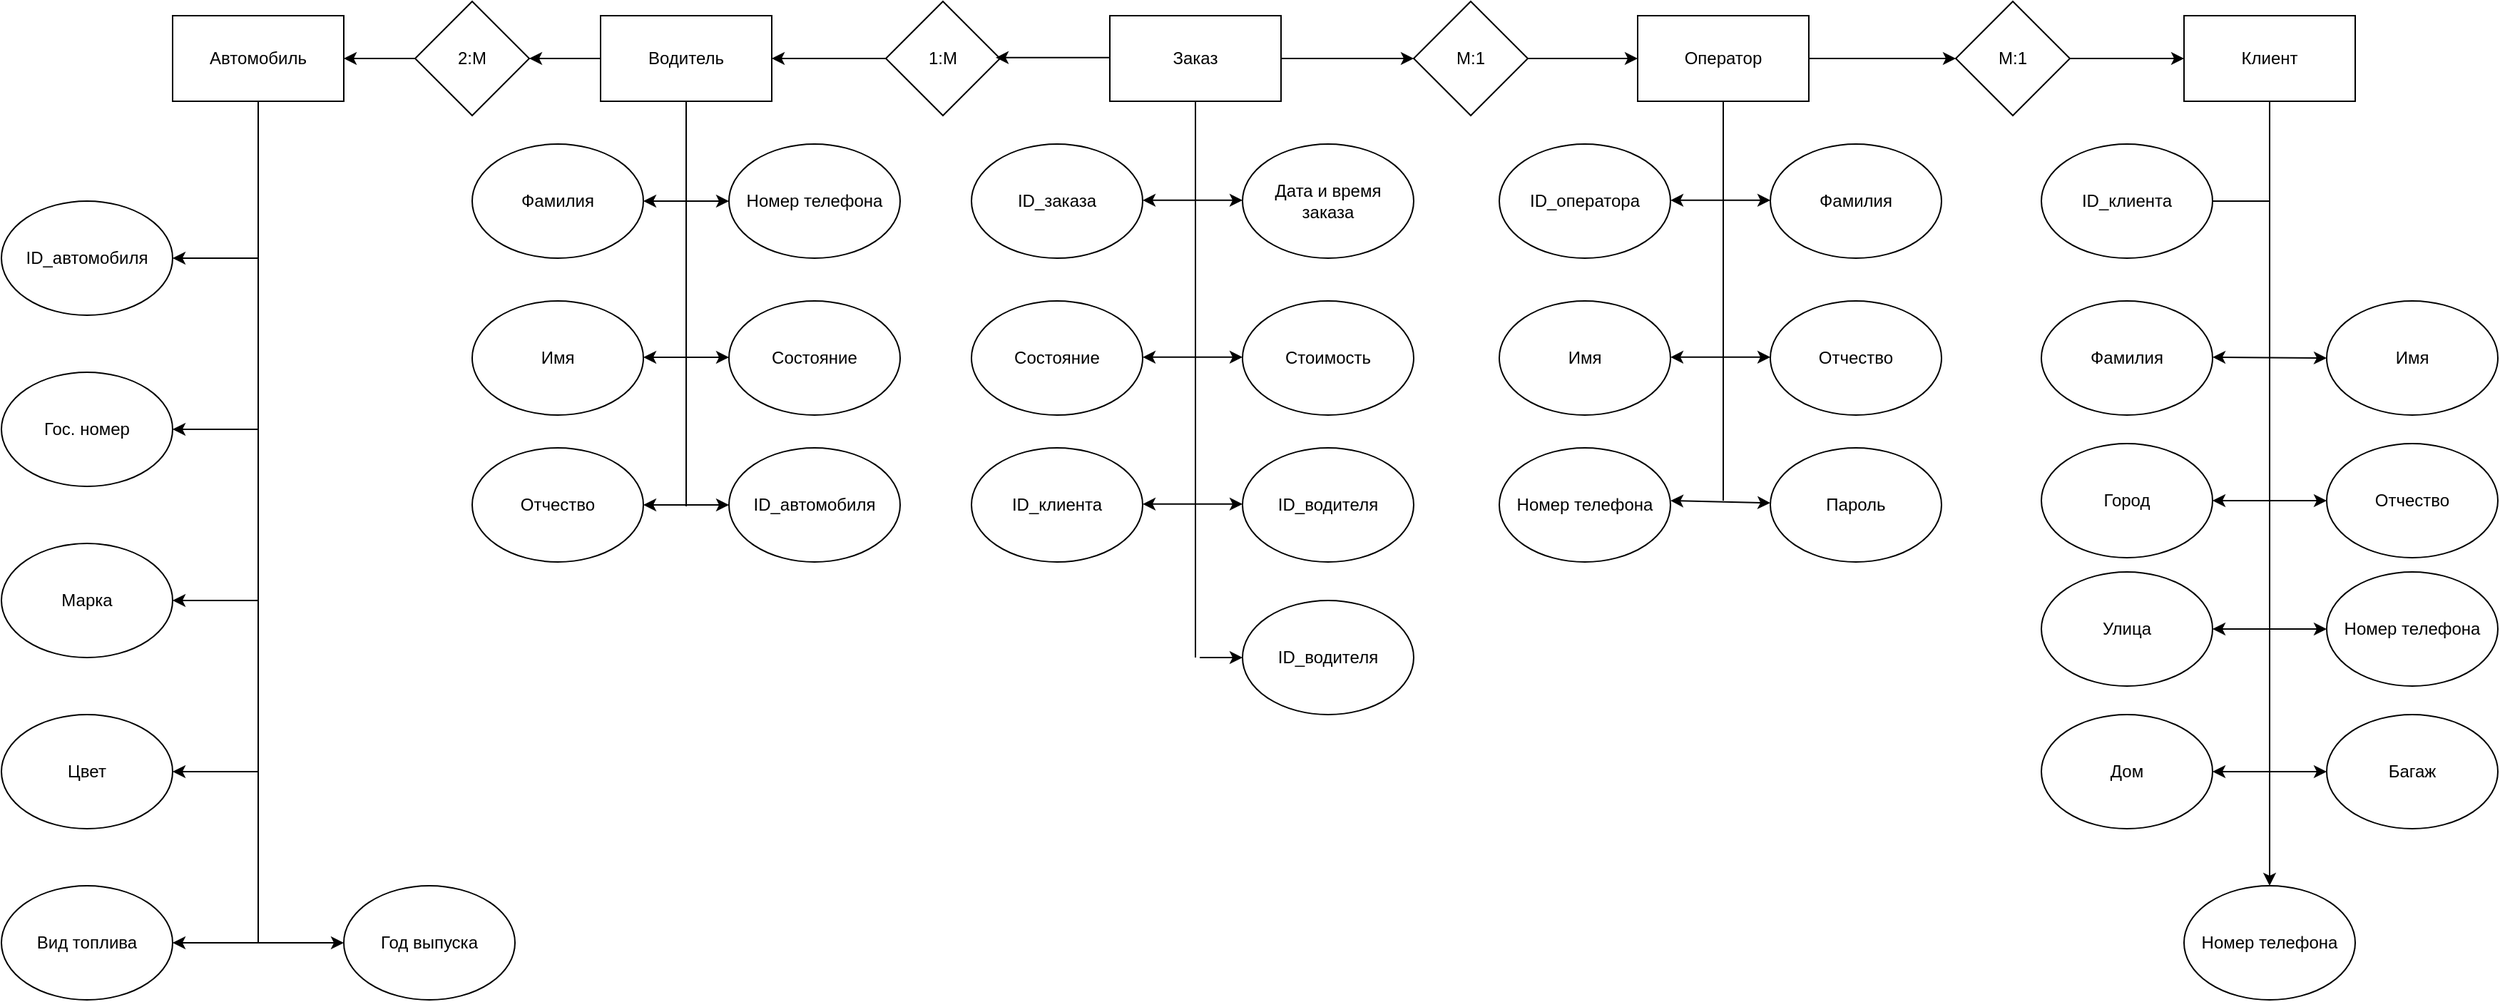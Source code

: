 <mxfile version="17.4.2" type="github">
  <diagram id="wJs7uezQoKORum_-_IQa" name="Page-1">
    <mxGraphModel dx="1422" dy="818" grid="1" gridSize="10" guides="1" tooltips="1" connect="1" arrows="1" fold="1" page="1" pageScale="1" pageWidth="2336" pageHeight="1654" math="0" shadow="0">
      <root>
        <mxCell id="0" />
        <mxCell id="1" parent="0" />
        <mxCell id="5lQl1Uw1KeCLuTtpGHMp-9" style="edgeStyle=orthogonalEdgeStyle;rounded=0;orthogonalLoop=1;jettySize=auto;html=1;exitX=0.5;exitY=1;exitDx=0;exitDy=0;entryX=0;entryY=0.5;entryDx=0;entryDy=0;" parent="1" source="5lQl1Uw1KeCLuTtpGHMp-1" target="5lQl1Uw1KeCLuTtpGHMp-8" edge="1">
          <mxGeometry relative="1" as="geometry">
            <mxPoint x="230" y="720" as="targetPoint" />
            <Array as="points">
              <mxPoint x="230" y="720" />
            </Array>
          </mxGeometry>
        </mxCell>
        <mxCell id="5lQl1Uw1KeCLuTtpGHMp-1" value="Автомобиль" style="rounded=0;whiteSpace=wrap;html=1;shadow=0;" parent="1" vertex="1">
          <mxGeometry x="170" y="70" width="120" height="60" as="geometry" />
        </mxCell>
        <mxCell id="5lQl1Uw1KeCLuTtpGHMp-2" value="ID_автомобиля" style="ellipse;whiteSpace=wrap;html=1;shadow=0;" parent="1" vertex="1">
          <mxGeometry x="50" y="200" width="120" height="80" as="geometry" />
        </mxCell>
        <mxCell id="5lQl1Uw1KeCLuTtpGHMp-4" value="Гос. номер" style="ellipse;whiteSpace=wrap;html=1;shadow=0;" parent="1" vertex="1">
          <mxGeometry x="50" y="320" width="120" height="80" as="geometry" />
        </mxCell>
        <mxCell id="5lQl1Uw1KeCLuTtpGHMp-5" value="Марка" style="ellipse;whiteSpace=wrap;html=1;shadow=0;" parent="1" vertex="1">
          <mxGeometry x="50" y="440" width="120" height="80" as="geometry" />
        </mxCell>
        <mxCell id="5lQl1Uw1KeCLuTtpGHMp-6" value="Цвет" style="ellipse;whiteSpace=wrap;html=1;shadow=0;" parent="1" vertex="1">
          <mxGeometry x="50" y="560" width="120" height="80" as="geometry" />
        </mxCell>
        <mxCell id="5lQl1Uw1KeCLuTtpGHMp-7" value="Вид топлива" style="ellipse;whiteSpace=wrap;html=1;shadow=0;" parent="1" vertex="1">
          <mxGeometry x="50" y="680" width="120" height="80" as="geometry" />
        </mxCell>
        <mxCell id="5lQl1Uw1KeCLuTtpGHMp-8" value="Год выпуска" style="ellipse;whiteSpace=wrap;html=1;shadow=0;" parent="1" vertex="1">
          <mxGeometry x="290" y="680" width="120" height="80" as="geometry" />
        </mxCell>
        <mxCell id="5lQl1Uw1KeCLuTtpGHMp-10" value="" style="endArrow=classic;html=1;rounded=0;entryX=1;entryY=0.5;entryDx=0;entryDy=0;" parent="1" target="5lQl1Uw1KeCLuTtpGHMp-7" edge="1">
          <mxGeometry width="50" height="50" relative="1" as="geometry">
            <mxPoint x="230" y="720" as="sourcePoint" />
            <mxPoint x="250" y="520" as="targetPoint" />
          </mxGeometry>
        </mxCell>
        <mxCell id="5lQl1Uw1KeCLuTtpGHMp-11" value="" style="endArrow=classic;html=1;rounded=0;entryX=1;entryY=0.5;entryDx=0;entryDy=0;" parent="1" target="5lQl1Uw1KeCLuTtpGHMp-6" edge="1">
          <mxGeometry width="50" height="50" relative="1" as="geometry">
            <mxPoint x="230" y="600" as="sourcePoint" />
            <mxPoint x="250" y="430" as="targetPoint" />
          </mxGeometry>
        </mxCell>
        <mxCell id="5lQl1Uw1KeCLuTtpGHMp-12" value="" style="endArrow=classic;html=1;rounded=0;entryX=1;entryY=0.5;entryDx=0;entryDy=0;" parent="1" target="5lQl1Uw1KeCLuTtpGHMp-5" edge="1">
          <mxGeometry width="50" height="50" relative="1" as="geometry">
            <mxPoint x="230" y="480" as="sourcePoint" />
            <mxPoint x="250" y="430" as="targetPoint" />
          </mxGeometry>
        </mxCell>
        <mxCell id="5lQl1Uw1KeCLuTtpGHMp-13" value="" style="endArrow=classic;html=1;rounded=0;entryX=1;entryY=0.5;entryDx=0;entryDy=0;" parent="1" target="5lQl1Uw1KeCLuTtpGHMp-4" edge="1">
          <mxGeometry width="50" height="50" relative="1" as="geometry">
            <mxPoint x="230" y="360" as="sourcePoint" />
            <mxPoint x="250" y="310" as="targetPoint" />
          </mxGeometry>
        </mxCell>
        <mxCell id="5lQl1Uw1KeCLuTtpGHMp-14" value="" style="endArrow=classic;html=1;rounded=0;entryX=1;entryY=0.5;entryDx=0;entryDy=0;" parent="1" target="5lQl1Uw1KeCLuTtpGHMp-2" edge="1">
          <mxGeometry width="50" height="50" relative="1" as="geometry">
            <mxPoint x="230" y="240" as="sourcePoint" />
            <mxPoint x="250" y="310" as="targetPoint" />
          </mxGeometry>
        </mxCell>
        <mxCell id="5lQl1Uw1KeCLuTtpGHMp-16" value="" style="edgeStyle=orthogonalEdgeStyle;rounded=0;orthogonalLoop=1;jettySize=auto;html=1;" parent="1" source="5lQl1Uw1KeCLuTtpGHMp-15" target="5lQl1Uw1KeCLuTtpGHMp-1" edge="1">
          <mxGeometry relative="1" as="geometry" />
        </mxCell>
        <mxCell id="5lQl1Uw1KeCLuTtpGHMp-15" value="2:М" style="rhombus;whiteSpace=wrap;html=1;shadow=0;" parent="1" vertex="1">
          <mxGeometry x="340" y="60" width="80" height="80" as="geometry" />
        </mxCell>
        <mxCell id="5lQl1Uw1KeCLuTtpGHMp-18" value="" style="edgeStyle=orthogonalEdgeStyle;rounded=0;orthogonalLoop=1;jettySize=auto;html=1;" parent="1" source="5lQl1Uw1KeCLuTtpGHMp-17" target="5lQl1Uw1KeCLuTtpGHMp-15" edge="1">
          <mxGeometry relative="1" as="geometry" />
        </mxCell>
        <mxCell id="5lQl1Uw1KeCLuTtpGHMp-17" value="Водитель" style="rounded=0;whiteSpace=wrap;html=1;shadow=0;" parent="1" vertex="1">
          <mxGeometry x="470" y="70" width="120" height="60" as="geometry" />
        </mxCell>
        <mxCell id="5lQl1Uw1KeCLuTtpGHMp-19" value="Фамилия" style="ellipse;whiteSpace=wrap;html=1;shadow=0;" parent="1" vertex="1">
          <mxGeometry x="380" y="160" width="120" height="80" as="geometry" />
        </mxCell>
        <mxCell id="5lQl1Uw1KeCLuTtpGHMp-20" value="Имя" style="ellipse;whiteSpace=wrap;html=1;shadow=0;" parent="1" vertex="1">
          <mxGeometry x="380" y="270" width="120" height="80" as="geometry" />
        </mxCell>
        <mxCell id="5lQl1Uw1KeCLuTtpGHMp-21" value="Отчество" style="ellipse;whiteSpace=wrap;html=1;shadow=0;" parent="1" vertex="1">
          <mxGeometry x="380" y="373" width="120" height="80" as="geometry" />
        </mxCell>
        <mxCell id="5lQl1Uw1KeCLuTtpGHMp-22" value="Номер телефона" style="ellipse;whiteSpace=wrap;html=1;shadow=0;" parent="1" vertex="1">
          <mxGeometry x="560" y="160" width="120" height="80" as="geometry" />
        </mxCell>
        <mxCell id="5lQl1Uw1KeCLuTtpGHMp-23" value="Состояние" style="ellipse;whiteSpace=wrap;html=1;shadow=0;" parent="1" vertex="1">
          <mxGeometry x="560" y="270" width="120" height="80" as="geometry" />
        </mxCell>
        <mxCell id="5lQl1Uw1KeCLuTtpGHMp-24" value="ID_автомобиля" style="ellipse;whiteSpace=wrap;html=1;shadow=0;" parent="1" vertex="1">
          <mxGeometry x="560" y="373" width="120" height="80" as="geometry" />
        </mxCell>
        <mxCell id="5lQl1Uw1KeCLuTtpGHMp-26" value="" style="endArrow=classic;startArrow=classic;html=1;rounded=0;entryX=0;entryY=0.5;entryDx=0;entryDy=0;exitX=1;exitY=0.5;exitDx=0;exitDy=0;" parent="1" source="5lQl1Uw1KeCLuTtpGHMp-19" target="5lQl1Uw1KeCLuTtpGHMp-22" edge="1">
          <mxGeometry width="50" height="50" relative="1" as="geometry">
            <mxPoint x="505" y="225" as="sourcePoint" />
            <mxPoint x="555" y="175" as="targetPoint" />
          </mxGeometry>
        </mxCell>
        <mxCell id="5lQl1Uw1KeCLuTtpGHMp-27" value="" style="endArrow=classic;startArrow=classic;html=1;rounded=0;entryX=0;entryY=0.5;entryDx=0;entryDy=0;exitX=1;exitY=0.5;exitDx=0;exitDy=0;" parent="1" edge="1">
          <mxGeometry width="50" height="50" relative="1" as="geometry">
            <mxPoint x="500" y="309.5" as="sourcePoint" />
            <mxPoint x="560" y="309.5" as="targetPoint" />
          </mxGeometry>
        </mxCell>
        <mxCell id="5lQl1Uw1KeCLuTtpGHMp-28" value="" style="endArrow=classic;startArrow=classic;html=1;rounded=0;entryX=0;entryY=0.5;entryDx=0;entryDy=0;exitX=1;exitY=0.5;exitDx=0;exitDy=0;" parent="1" edge="1">
          <mxGeometry width="50" height="50" relative="1" as="geometry">
            <mxPoint x="500" y="413" as="sourcePoint" />
            <mxPoint x="560" y="413" as="targetPoint" />
          </mxGeometry>
        </mxCell>
        <mxCell id="5lQl1Uw1KeCLuTtpGHMp-29" value="" style="endArrow=none;html=1;rounded=0;entryX=0.5;entryY=1;entryDx=0;entryDy=0;" parent="1" target="5lQl1Uw1KeCLuTtpGHMp-17" edge="1">
          <mxGeometry width="50" height="50" relative="1" as="geometry">
            <mxPoint x="530" y="414" as="sourcePoint" />
            <mxPoint x="580" y="364" as="targetPoint" />
          </mxGeometry>
        </mxCell>
        <mxCell id="5lQl1Uw1KeCLuTtpGHMp-30" value="1:М" style="rhombus;whiteSpace=wrap;html=1;shadow=0;" parent="1" vertex="1">
          <mxGeometry x="670" y="60" width="80" height="80" as="geometry" />
        </mxCell>
        <mxCell id="5lQl1Uw1KeCLuTtpGHMp-32" value="Заказ" style="rounded=0;whiteSpace=wrap;html=1;shadow=0;" parent="1" vertex="1">
          <mxGeometry x="827" y="70" width="120" height="60" as="geometry" />
        </mxCell>
        <mxCell id="5lQl1Uw1KeCLuTtpGHMp-36" value="ID_заказа" style="ellipse;whiteSpace=wrap;html=1;shadow=0;" parent="1" vertex="1">
          <mxGeometry x="730" y="160" width="120" height="80" as="geometry" />
        </mxCell>
        <mxCell id="5lQl1Uw1KeCLuTtpGHMp-37" value="Состояние" style="ellipse;whiteSpace=wrap;html=1;shadow=0;" parent="1" vertex="1">
          <mxGeometry x="730" y="270" width="120" height="80" as="geometry" />
        </mxCell>
        <mxCell id="5lQl1Uw1KeCLuTtpGHMp-38" value="Номер телефона" style="ellipse;whiteSpace=wrap;html=1;shadow=0;" parent="1" vertex="1">
          <mxGeometry x="1580" y="680" width="120" height="80" as="geometry" />
        </mxCell>
        <mxCell id="5lQl1Uw1KeCLuTtpGHMp-39" value="Улица" style="ellipse;whiteSpace=wrap;html=1;shadow=0;" parent="1" vertex="1">
          <mxGeometry x="1480" y="460" width="120" height="80" as="geometry" />
        </mxCell>
        <mxCell id="5lQl1Uw1KeCLuTtpGHMp-40" value="Дом" style="ellipse;whiteSpace=wrap;html=1;shadow=0;" parent="1" vertex="1">
          <mxGeometry x="1480" y="560" width="120" height="80" as="geometry" />
        </mxCell>
        <mxCell id="5lQl1Uw1KeCLuTtpGHMp-41" value="Багаж" style="ellipse;whiteSpace=wrap;html=1;shadow=0;" parent="1" vertex="1">
          <mxGeometry x="1680" y="560" width="120" height="80" as="geometry" />
        </mxCell>
        <mxCell id="5lQl1Uw1KeCLuTtpGHMp-42" value="Стоимость" style="ellipse;whiteSpace=wrap;html=1;shadow=0;" parent="1" vertex="1">
          <mxGeometry x="920" y="270" width="120" height="80" as="geometry" />
        </mxCell>
        <mxCell id="5lQl1Uw1KeCLuTtpGHMp-43" value="ID_водителя" style="ellipse;whiteSpace=wrap;html=1;shadow=0;" parent="1" vertex="1">
          <mxGeometry x="920" y="373" width="120" height="80" as="geometry" />
        </mxCell>
        <mxCell id="5lQl1Uw1KeCLuTtpGHMp-44" value="ID_водителя" style="ellipse;whiteSpace=wrap;html=1;shadow=0;" parent="1" vertex="1">
          <mxGeometry x="920" y="480" width="120" height="80" as="geometry" />
        </mxCell>
        <mxCell id="5lQl1Uw1KeCLuTtpGHMp-46" value="Дата и время &lt;br&gt;заказа" style="ellipse;whiteSpace=wrap;html=1;shadow=0;" parent="1" vertex="1">
          <mxGeometry x="920" y="160" width="120" height="80" as="geometry" />
        </mxCell>
        <mxCell id="5lQl1Uw1KeCLuTtpGHMp-48" value="" style="endArrow=none;html=1;rounded=0;entryX=0.5;entryY=1;entryDx=0;entryDy=0;" parent="1" target="5lQl1Uw1KeCLuTtpGHMp-32" edge="1">
          <mxGeometry width="50" height="50" relative="1" as="geometry">
            <mxPoint x="887" y="520" as="sourcePoint" />
            <mxPoint x="970" y="380" as="targetPoint" />
          </mxGeometry>
        </mxCell>
        <mxCell id="5lQl1Uw1KeCLuTtpGHMp-49" value="" style="endArrow=classic;startArrow=classic;html=1;rounded=0;exitX=1;exitY=0.5;exitDx=0;exitDy=0;entryX=0;entryY=0.5;entryDx=0;entryDy=0;" parent="1" source="5lQl1Uw1KeCLuTtpGHMp-40" target="5lQl1Uw1KeCLuTtpGHMp-41" edge="1">
          <mxGeometry width="50" height="50" relative="1" as="geometry">
            <mxPoint x="1620" y="520" as="sourcePoint" />
            <mxPoint x="1680" y="520" as="targetPoint" />
          </mxGeometry>
        </mxCell>
        <mxCell id="5lQl1Uw1KeCLuTtpGHMp-51" value="" style="endArrow=classic;startArrow=classic;html=1;rounded=0;exitX=1;exitY=0.5;exitDx=0;exitDy=0;entryX=0;entryY=0.5;entryDx=0;entryDy=0;" parent="1" edge="1">
          <mxGeometry width="50" height="50" relative="1" as="geometry">
            <mxPoint x="850.0" y="412.41" as="sourcePoint" />
            <mxPoint x="920.0" y="412.41" as="targetPoint" />
          </mxGeometry>
        </mxCell>
        <mxCell id="5lQl1Uw1KeCLuTtpGHMp-52" value="" style="endArrow=classic;startArrow=classic;html=1;rounded=0;exitX=1;exitY=0.5;exitDx=0;exitDy=0;entryX=0;entryY=0.5;entryDx=0;entryDy=0;" parent="1" edge="1">
          <mxGeometry width="50" height="50" relative="1" as="geometry">
            <mxPoint x="850.0" y="309.41" as="sourcePoint" />
            <mxPoint x="920.0" y="309.41" as="targetPoint" />
          </mxGeometry>
        </mxCell>
        <mxCell id="5lQl1Uw1KeCLuTtpGHMp-53" value="" style="endArrow=classic;startArrow=classic;html=1;rounded=0;exitX=1;exitY=0.5;exitDx=0;exitDy=0;entryX=0;entryY=0.5;entryDx=0;entryDy=0;" parent="1" edge="1">
          <mxGeometry width="50" height="50" relative="1" as="geometry">
            <mxPoint x="850.0" y="199.41" as="sourcePoint" />
            <mxPoint x="920.0" y="199.41" as="targetPoint" />
          </mxGeometry>
        </mxCell>
        <mxCell id="5lQl1Uw1KeCLuTtpGHMp-54" style="edgeStyle=orthogonalEdgeStyle;rounded=0;orthogonalLoop=1;jettySize=auto;html=1;exitX=1;exitY=0.5;exitDx=0;exitDy=0;entryX=0;entryY=0.5;entryDx=0;entryDy=0;" parent="1" source="5lQl1Uw1KeCLuTtpGHMp-55" target="5lQl1Uw1KeCLuTtpGHMp-56" edge="1">
          <mxGeometry relative="1" as="geometry" />
        </mxCell>
        <mxCell id="5lQl1Uw1KeCLuTtpGHMp-55" value="М:1" style="rhombus;whiteSpace=wrap;html=1;shadow=0;" parent="1" vertex="1">
          <mxGeometry x="1040" y="60" width="80" height="80" as="geometry" />
        </mxCell>
        <mxCell id="5lQl1Uw1KeCLuTtpGHMp-56" value="Оператор" style="rounded=0;whiteSpace=wrap;html=1;shadow=0;" parent="1" vertex="1">
          <mxGeometry x="1197" y="70" width="120" height="60" as="geometry" />
        </mxCell>
        <mxCell id="5lQl1Uw1KeCLuTtpGHMp-57" value="ID_оператора" style="ellipse;whiteSpace=wrap;html=1;shadow=0;" parent="1" vertex="1">
          <mxGeometry x="1100" y="160" width="120" height="80" as="geometry" />
        </mxCell>
        <mxCell id="5lQl1Uw1KeCLuTtpGHMp-58" value="Имя" style="ellipse;whiteSpace=wrap;html=1;shadow=0;" parent="1" vertex="1">
          <mxGeometry x="1100" y="270" width="120" height="80" as="geometry" />
        </mxCell>
        <mxCell id="5lQl1Uw1KeCLuTtpGHMp-59" value="Номер телефона" style="ellipse;whiteSpace=wrap;html=1;shadow=0;" parent="1" vertex="1">
          <mxGeometry x="1100" y="373" width="120" height="80" as="geometry" />
        </mxCell>
        <mxCell id="5lQl1Uw1KeCLuTtpGHMp-62" value="Отчество" style="ellipse;whiteSpace=wrap;html=1;shadow=0;" parent="1" vertex="1">
          <mxGeometry x="1290" y="270" width="120" height="80" as="geometry" />
        </mxCell>
        <mxCell id="5lQl1Uw1KeCLuTtpGHMp-63" value="Пароль" style="ellipse;whiteSpace=wrap;html=1;shadow=0;" parent="1" vertex="1">
          <mxGeometry x="1290" y="373" width="120" height="80" as="geometry" />
        </mxCell>
        <mxCell id="5lQl1Uw1KeCLuTtpGHMp-66" value="Фамилия" style="ellipse;whiteSpace=wrap;html=1;shadow=0;" parent="1" vertex="1">
          <mxGeometry x="1290" y="160" width="120" height="80" as="geometry" />
        </mxCell>
        <mxCell id="5lQl1Uw1KeCLuTtpGHMp-71" value="" style="endArrow=classic;startArrow=classic;html=1;rounded=0;exitX=1;exitY=0.5;exitDx=0;exitDy=0;entryX=0;entryY=0.5;entryDx=0;entryDy=0;" parent="1" edge="1">
          <mxGeometry width="50" height="50" relative="1" as="geometry">
            <mxPoint x="1220" y="309.41" as="sourcePoint" />
            <mxPoint x="1290.0" y="309.41" as="targetPoint" />
          </mxGeometry>
        </mxCell>
        <mxCell id="5lQl1Uw1KeCLuTtpGHMp-72" value="" style="endArrow=classic;startArrow=classic;html=1;rounded=0;exitX=1;exitY=0.5;exitDx=0;exitDy=0;entryX=0;entryY=0.5;entryDx=0;entryDy=0;" parent="1" edge="1">
          <mxGeometry width="50" height="50" relative="1" as="geometry">
            <mxPoint x="1220" y="199.41" as="sourcePoint" />
            <mxPoint x="1290.0" y="199.41" as="targetPoint" />
          </mxGeometry>
        </mxCell>
        <mxCell id="5lQl1Uw1KeCLuTtpGHMp-73" value="" style="endArrow=classic;html=1;rounded=0;exitX=1;exitY=0.5;exitDx=0;exitDy=0;entryX=0;entryY=0.5;entryDx=0;entryDy=0;" parent="1" source="5lQl1Uw1KeCLuTtpGHMp-32" target="5lQl1Uw1KeCLuTtpGHMp-55" edge="1">
          <mxGeometry width="50" height="50" relative="1" as="geometry">
            <mxPoint x="1130" y="300" as="sourcePoint" />
            <mxPoint x="1180" y="250" as="targetPoint" />
          </mxGeometry>
        </mxCell>
        <mxCell id="5lQl1Uw1KeCLuTtpGHMp-75" value="" style="endArrow=none;html=1;rounded=0;entryX=0.5;entryY=1;entryDx=0;entryDy=0;" parent="1" target="5lQl1Uw1KeCLuTtpGHMp-56" edge="1">
          <mxGeometry width="50" height="50" relative="1" as="geometry">
            <mxPoint x="1257" y="410" as="sourcePoint" />
            <mxPoint x="1350" y="360" as="targetPoint" />
          </mxGeometry>
        </mxCell>
        <mxCell id="5lQl1Uw1KeCLuTtpGHMp-76" value="" style="endArrow=classic;startArrow=classic;html=1;rounded=0;" parent="1" target="5lQl1Uw1KeCLuTtpGHMp-63" edge="1">
          <mxGeometry width="50" height="50" relative="1" as="geometry">
            <mxPoint x="1220" y="410" as="sourcePoint" />
            <mxPoint x="1270" y="360" as="targetPoint" />
          </mxGeometry>
        </mxCell>
        <mxCell id="5lQl1Uw1KeCLuTtpGHMp-77" value="" style="endArrow=classic;html=1;rounded=0;exitX=0;exitY=0.5;exitDx=0;exitDy=0;entryX=1;entryY=0.5;entryDx=0;entryDy=0;" parent="1" source="5lQl1Uw1KeCLuTtpGHMp-30" target="5lQl1Uw1KeCLuTtpGHMp-17" edge="1">
          <mxGeometry width="50" height="50" relative="1" as="geometry">
            <mxPoint x="780" y="270" as="sourcePoint" />
            <mxPoint x="830" y="220" as="targetPoint" />
          </mxGeometry>
        </mxCell>
        <mxCell id="5lQl1Uw1KeCLuTtpGHMp-78" value="" style="endArrow=classic;html=1;rounded=0;exitX=0;exitY=0.5;exitDx=0;exitDy=0;entryX=1;entryY=0.5;entryDx=0;entryDy=0;" parent="1" edge="1">
          <mxGeometry width="50" height="50" relative="1" as="geometry">
            <mxPoint x="827" y="99.41" as="sourcePoint" />
            <mxPoint x="747" y="99.41" as="targetPoint" />
          </mxGeometry>
        </mxCell>
        <mxCell id="meRYUjHHzLRyodwDLkzw-1" style="edgeStyle=orthogonalEdgeStyle;rounded=0;orthogonalLoop=1;jettySize=auto;html=1;exitX=1;exitY=0.5;exitDx=0;exitDy=0;entryX=0;entryY=0.5;entryDx=0;entryDy=0;" edge="1" parent="1" source="meRYUjHHzLRyodwDLkzw-2" target="meRYUjHHzLRyodwDLkzw-3">
          <mxGeometry relative="1" as="geometry" />
        </mxCell>
        <mxCell id="meRYUjHHzLRyodwDLkzw-2" value="М:1" style="rhombus;whiteSpace=wrap;html=1;shadow=0;" vertex="1" parent="1">
          <mxGeometry x="1420" y="60" width="80" height="80" as="geometry" />
        </mxCell>
        <mxCell id="meRYUjHHzLRyodwDLkzw-3" value="Клиент" style="rounded=0;whiteSpace=wrap;html=1;shadow=0;" vertex="1" parent="1">
          <mxGeometry x="1580" y="70" width="120" height="60" as="geometry" />
        </mxCell>
        <mxCell id="meRYUjHHzLRyodwDLkzw-4" value="ID_клиента" style="ellipse;whiteSpace=wrap;html=1;shadow=0;" vertex="1" parent="1">
          <mxGeometry x="1480" y="160" width="120" height="80" as="geometry" />
        </mxCell>
        <mxCell id="meRYUjHHzLRyodwDLkzw-5" value="Имя" style="ellipse;whiteSpace=wrap;html=1;shadow=0;" vertex="1" parent="1">
          <mxGeometry x="1680" y="270" width="120" height="80" as="geometry" />
        </mxCell>
        <mxCell id="meRYUjHHzLRyodwDLkzw-6" value="Номер телефона" style="ellipse;whiteSpace=wrap;html=1;shadow=0;" vertex="1" parent="1">
          <mxGeometry x="1680" y="460" width="120" height="80" as="geometry" />
        </mxCell>
        <mxCell id="meRYUjHHzLRyodwDLkzw-7" value="Отчество" style="ellipse;whiteSpace=wrap;html=1;shadow=0;" vertex="1" parent="1">
          <mxGeometry x="1680" y="370" width="120" height="80" as="geometry" />
        </mxCell>
        <mxCell id="meRYUjHHzLRyodwDLkzw-9" value="Фамилия" style="ellipse;whiteSpace=wrap;html=1;shadow=0;" vertex="1" parent="1">
          <mxGeometry x="1480" y="270" width="120" height="80" as="geometry" />
        </mxCell>
        <mxCell id="meRYUjHHzLRyodwDLkzw-10" value="" style="endArrow=classic;startArrow=classic;html=1;rounded=0;exitX=1;exitY=0.5;exitDx=0;exitDy=0;entryX=0;entryY=0.5;entryDx=0;entryDy=0;" edge="1" parent="1" target="meRYUjHHzLRyodwDLkzw-5">
          <mxGeometry width="50" height="50" relative="1" as="geometry">
            <mxPoint x="1600" y="309.41" as="sourcePoint" />
            <mxPoint x="1670.0" y="309.41" as="targetPoint" />
          </mxGeometry>
        </mxCell>
        <mxCell id="meRYUjHHzLRyodwDLkzw-12" value="" style="endArrow=none;html=1;rounded=0;entryX=0.5;entryY=1;entryDx=0;entryDy=0;" edge="1" parent="1" target="meRYUjHHzLRyodwDLkzw-3">
          <mxGeometry width="50" height="50" relative="1" as="geometry">
            <mxPoint x="1640" y="410" as="sourcePoint" />
            <mxPoint x="1730" y="360" as="targetPoint" />
          </mxGeometry>
        </mxCell>
        <mxCell id="meRYUjHHzLRyodwDLkzw-13" value="" style="endArrow=classic;startArrow=classic;html=1;rounded=0;entryX=0;entryY=0.5;entryDx=0;entryDy=0;" edge="1" parent="1" target="meRYUjHHzLRyodwDLkzw-7">
          <mxGeometry width="50" height="50" relative="1" as="geometry">
            <mxPoint x="1600" y="410" as="sourcePoint" />
            <mxPoint x="1670" y="410" as="targetPoint" />
          </mxGeometry>
        </mxCell>
        <mxCell id="meRYUjHHzLRyodwDLkzw-14" style="edgeStyle=orthogonalEdgeStyle;rounded=0;orthogonalLoop=1;jettySize=auto;html=1;exitX=1;exitY=0.5;exitDx=0;exitDy=0;entryX=0;entryY=0.5;entryDx=0;entryDy=0;" edge="1" parent="1" source="5lQl1Uw1KeCLuTtpGHMp-56" target="meRYUjHHzLRyodwDLkzw-2">
          <mxGeometry relative="1" as="geometry">
            <mxPoint x="1130" y="110" as="sourcePoint" />
            <mxPoint x="1207" y="110" as="targetPoint" />
          </mxGeometry>
        </mxCell>
        <mxCell id="meRYUjHHzLRyodwDLkzw-15" value="" style="endArrow=none;html=1;rounded=0;" edge="1" parent="1">
          <mxGeometry width="50" height="50" relative="1" as="geometry">
            <mxPoint x="1640" y="520" as="sourcePoint" />
            <mxPoint x="1640" y="410" as="targetPoint" />
          </mxGeometry>
        </mxCell>
        <mxCell id="meRYUjHHzLRyodwDLkzw-16" value="" style="endArrow=classic;html=1;rounded=0;entryX=0.5;entryY=0;entryDx=0;entryDy=0;" edge="1" parent="1" target="5lQl1Uw1KeCLuTtpGHMp-38">
          <mxGeometry width="50" height="50" relative="1" as="geometry">
            <mxPoint x="1640" y="520" as="sourcePoint" />
            <mxPoint x="1640" y="600" as="targetPoint" />
          </mxGeometry>
        </mxCell>
        <mxCell id="meRYUjHHzLRyodwDLkzw-17" value="ID_клиента" style="ellipse;whiteSpace=wrap;html=1;shadow=0;" vertex="1" parent="1">
          <mxGeometry x="730" y="373" width="120" height="80" as="geometry" />
        </mxCell>
        <mxCell id="meRYUjHHzLRyodwDLkzw-18" value="" style="endArrow=classic;html=1;rounded=0;entryX=0;entryY=0.5;entryDx=0;entryDy=0;" edge="1" parent="1" target="5lQl1Uw1KeCLuTtpGHMp-44">
          <mxGeometry width="50" height="50" relative="1" as="geometry">
            <mxPoint x="890" y="520" as="sourcePoint" />
            <mxPoint x="1250" y="320" as="targetPoint" />
          </mxGeometry>
        </mxCell>
        <mxCell id="meRYUjHHzLRyodwDLkzw-19" value="" style="endArrow=none;html=1;rounded=0;exitX=1;exitY=0.5;exitDx=0;exitDy=0;" edge="1" parent="1" source="meRYUjHHzLRyodwDLkzw-4">
          <mxGeometry width="50" height="50" relative="1" as="geometry">
            <mxPoint x="1630" y="470" as="sourcePoint" />
            <mxPoint x="1640" y="200" as="targetPoint" />
          </mxGeometry>
        </mxCell>
        <mxCell id="meRYUjHHzLRyodwDLkzw-20" value="Город" style="ellipse;whiteSpace=wrap;html=1;shadow=0;" vertex="1" parent="1">
          <mxGeometry x="1480" y="370" width="120" height="80" as="geometry" />
        </mxCell>
        <mxCell id="meRYUjHHzLRyodwDLkzw-21" value="" style="endArrow=classic;startArrow=classic;html=1;rounded=0;exitX=1;exitY=0.5;exitDx=0;exitDy=0;entryX=0;entryY=0.5;entryDx=0;entryDy=0;" edge="1" parent="1" source="5lQl1Uw1KeCLuTtpGHMp-39" target="meRYUjHHzLRyodwDLkzw-6">
          <mxGeometry width="50" height="50" relative="1" as="geometry">
            <mxPoint x="1240" y="480" as="sourcePoint" />
            <mxPoint x="1290" y="430" as="targetPoint" />
          </mxGeometry>
        </mxCell>
      </root>
    </mxGraphModel>
  </diagram>
</mxfile>
